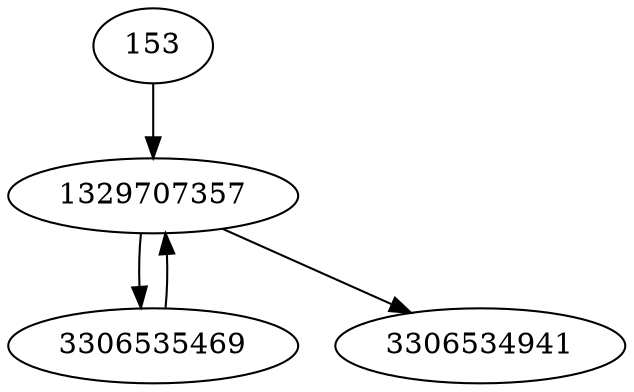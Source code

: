 strict digraph  {
153;
3306535469;
1329707357;
3306534941;
153 -> 1329707357;
3306535469 -> 1329707357;
1329707357 -> 3306535469;
1329707357 -> 3306534941;
}
